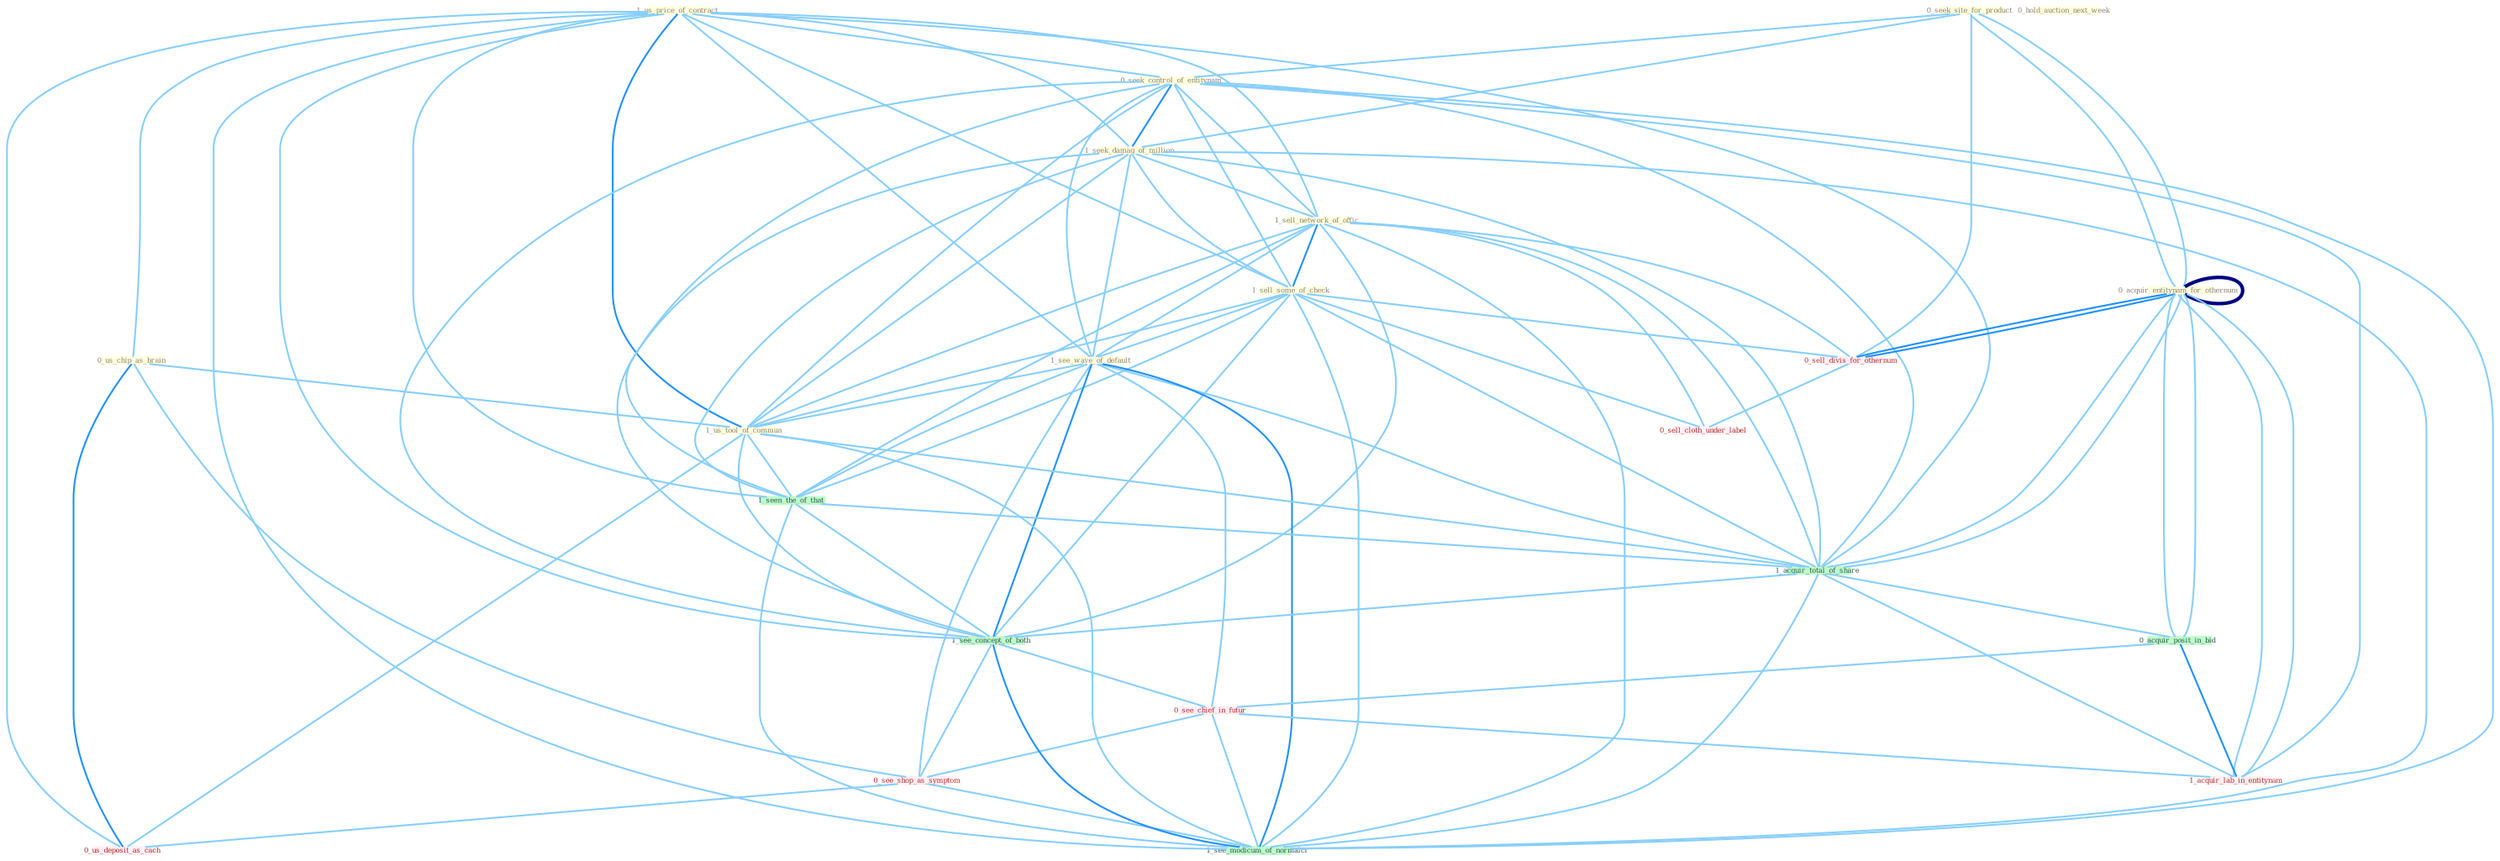 Graph G{ 
    node
    [shape=polygon,style=filled,width=.5,height=.06,color="#BDFCC9",fixedsize=true,fontsize=4,
    fontcolor="#2f4f4f"];
    {node
    [color="#ffffe0", fontcolor="#8b7d6b"] "1_us_price_of_contract " "0_us_chip_as_brain " "0_seek_site_for_product " "0_hold_auction_next_week " "0_seek_control_of_entitynam " "1_seek_damag_of_million " "1_sell_network_of_offic " "1_sell_some_of_check " "0_acquir_entitynam_for_othernum " "1_see_wave_of_default " "1_us_tool_of_commun "}
{node [color="#fff0f5", fontcolor="#b22222"] "0_sell_divis_for_othernum " "0_sell_cloth_under_label " "0_see_chief_in_futur " "0_see_shop_as_symptom " "1_acquir_lab_in_entitynam " "0_us_deposit_as_cach "}
edge [color="#B0E2FF"];

	"1_us_price_of_contract " -- "0_us_chip_as_brain " [w="1", color="#87cefa" ];
	"1_us_price_of_contract " -- "0_seek_control_of_entitynam " [w="1", color="#87cefa" ];
	"1_us_price_of_contract " -- "1_seek_damag_of_million " [w="1", color="#87cefa" ];
	"1_us_price_of_contract " -- "1_sell_network_of_offic " [w="1", color="#87cefa" ];
	"1_us_price_of_contract " -- "1_sell_some_of_check " [w="1", color="#87cefa" ];
	"1_us_price_of_contract " -- "1_see_wave_of_default " [w="1", color="#87cefa" ];
	"1_us_price_of_contract " -- "1_us_tool_of_commun " [w="2", color="#1e90ff" , len=0.8];
	"1_us_price_of_contract " -- "1_seen_the_of_that " [w="1", color="#87cefa" ];
	"1_us_price_of_contract " -- "1_acquir_total_of_share " [w="1", color="#87cefa" ];
	"1_us_price_of_contract " -- "1_see_concept_of_both " [w="1", color="#87cefa" ];
	"1_us_price_of_contract " -- "0_us_deposit_as_cach " [w="1", color="#87cefa" ];
	"1_us_price_of_contract " -- "1_see_modicum_of_normalci " [w="1", color="#87cefa" ];
	"0_us_chip_as_brain " -- "1_us_tool_of_commun " [w="1", color="#87cefa" ];
	"0_us_chip_as_brain " -- "0_see_shop_as_symptom " [w="1", color="#87cefa" ];
	"0_us_chip_as_brain " -- "0_us_deposit_as_cach " [w="2", color="#1e90ff" , len=0.8];
	"0_seek_site_for_product " -- "0_seek_control_of_entitynam " [w="1", color="#87cefa" ];
	"0_seek_site_for_product " -- "1_seek_damag_of_million " [w="1", color="#87cefa" ];
	"0_seek_site_for_product " -- "0_acquir_entitynam_for_othernum " [w="1", color="#87cefa" ];
	"0_seek_site_for_product " -- "0_acquir_entitynam_for_othernum " [w="1", color="#87cefa" ];
	"0_seek_site_for_product " -- "0_sell_divis_for_othernum " [w="1", color="#87cefa" ];
	"0_seek_control_of_entitynam " -- "1_seek_damag_of_million " [w="2", color="#1e90ff" , len=0.8];
	"0_seek_control_of_entitynam " -- "1_sell_network_of_offic " [w="1", color="#87cefa" ];
	"0_seek_control_of_entitynam " -- "1_sell_some_of_check " [w="1", color="#87cefa" ];
	"0_seek_control_of_entitynam " -- "1_see_wave_of_default " [w="1", color="#87cefa" ];
	"0_seek_control_of_entitynam " -- "1_us_tool_of_commun " [w="1", color="#87cefa" ];
	"0_seek_control_of_entitynam " -- "1_seen_the_of_that " [w="1", color="#87cefa" ];
	"0_seek_control_of_entitynam " -- "1_acquir_total_of_share " [w="1", color="#87cefa" ];
	"0_seek_control_of_entitynam " -- "1_see_concept_of_both " [w="1", color="#87cefa" ];
	"0_seek_control_of_entitynam " -- "1_acquir_lab_in_entitynam " [w="1", color="#87cefa" ];
	"0_seek_control_of_entitynam " -- "1_see_modicum_of_normalci " [w="1", color="#87cefa" ];
	"1_seek_damag_of_million " -- "1_sell_network_of_offic " [w="1", color="#87cefa" ];
	"1_seek_damag_of_million " -- "1_sell_some_of_check " [w="1", color="#87cefa" ];
	"1_seek_damag_of_million " -- "1_see_wave_of_default " [w="1", color="#87cefa" ];
	"1_seek_damag_of_million " -- "1_us_tool_of_commun " [w="1", color="#87cefa" ];
	"1_seek_damag_of_million " -- "1_seen_the_of_that " [w="1", color="#87cefa" ];
	"1_seek_damag_of_million " -- "1_acquir_total_of_share " [w="1", color="#87cefa" ];
	"1_seek_damag_of_million " -- "1_see_concept_of_both " [w="1", color="#87cefa" ];
	"1_seek_damag_of_million " -- "1_see_modicum_of_normalci " [w="1", color="#87cefa" ];
	"1_sell_network_of_offic " -- "1_sell_some_of_check " [w="2", color="#1e90ff" , len=0.8];
	"1_sell_network_of_offic " -- "1_see_wave_of_default " [w="1", color="#87cefa" ];
	"1_sell_network_of_offic " -- "1_us_tool_of_commun " [w="1", color="#87cefa" ];
	"1_sell_network_of_offic " -- "1_seen_the_of_that " [w="1", color="#87cefa" ];
	"1_sell_network_of_offic " -- "0_sell_divis_for_othernum " [w="1", color="#87cefa" ];
	"1_sell_network_of_offic " -- "1_acquir_total_of_share " [w="1", color="#87cefa" ];
	"1_sell_network_of_offic " -- "0_sell_cloth_under_label " [w="1", color="#87cefa" ];
	"1_sell_network_of_offic " -- "1_see_concept_of_both " [w="1", color="#87cefa" ];
	"1_sell_network_of_offic " -- "1_see_modicum_of_normalci " [w="1", color="#87cefa" ];
	"1_sell_some_of_check " -- "1_see_wave_of_default " [w="1", color="#87cefa" ];
	"1_sell_some_of_check " -- "1_us_tool_of_commun " [w="1", color="#87cefa" ];
	"1_sell_some_of_check " -- "1_seen_the_of_that " [w="1", color="#87cefa" ];
	"1_sell_some_of_check " -- "0_sell_divis_for_othernum " [w="1", color="#87cefa" ];
	"1_sell_some_of_check " -- "1_acquir_total_of_share " [w="1", color="#87cefa" ];
	"1_sell_some_of_check " -- "0_sell_cloth_under_label " [w="1", color="#87cefa" ];
	"1_sell_some_of_check " -- "1_see_concept_of_both " [w="1", color="#87cefa" ];
	"1_sell_some_of_check " -- "1_see_modicum_of_normalci " [w="1", color="#87cefa" ];
	"0_acquir_entitynam_for_othernum " -- "0_acquir_entitynam_for_othernum " [w="4", style=bold, color="#000080", len=0.4];
	"0_acquir_entitynam_for_othernum " -- "0_sell_divis_for_othernum " [w="2", color="#1e90ff" , len=0.8];
	"0_acquir_entitynam_for_othernum " -- "1_acquir_total_of_share " [w="1", color="#87cefa" ];
	"0_acquir_entitynam_for_othernum " -- "0_acquir_posit_in_bid " [w="1", color="#87cefa" ];
	"0_acquir_entitynam_for_othernum " -- "1_acquir_lab_in_entitynam " [w="1", color="#87cefa" ];
	"1_see_wave_of_default " -- "1_us_tool_of_commun " [w="1", color="#87cefa" ];
	"1_see_wave_of_default " -- "1_seen_the_of_that " [w="1", color="#87cefa" ];
	"1_see_wave_of_default " -- "1_acquir_total_of_share " [w="1", color="#87cefa" ];
	"1_see_wave_of_default " -- "1_see_concept_of_both " [w="2", color="#1e90ff" , len=0.8];
	"1_see_wave_of_default " -- "0_see_chief_in_futur " [w="1", color="#87cefa" ];
	"1_see_wave_of_default " -- "0_see_shop_as_symptom " [w="1", color="#87cefa" ];
	"1_see_wave_of_default " -- "1_see_modicum_of_normalci " [w="2", color="#1e90ff" , len=0.8];
	"1_us_tool_of_commun " -- "1_seen_the_of_that " [w="1", color="#87cefa" ];
	"1_us_tool_of_commun " -- "1_acquir_total_of_share " [w="1", color="#87cefa" ];
	"1_us_tool_of_commun " -- "1_see_concept_of_both " [w="1", color="#87cefa" ];
	"1_us_tool_of_commun " -- "0_us_deposit_as_cach " [w="1", color="#87cefa" ];
	"1_us_tool_of_commun " -- "1_see_modicum_of_normalci " [w="1", color="#87cefa" ];
	"0_acquir_entitynam_for_othernum " -- "0_sell_divis_for_othernum " [w="2", color="#1e90ff" , len=0.8];
	"0_acquir_entitynam_for_othernum " -- "1_acquir_total_of_share " [w="1", color="#87cefa" ];
	"0_acquir_entitynam_for_othernum " -- "0_acquir_posit_in_bid " [w="1", color="#87cefa" ];
	"0_acquir_entitynam_for_othernum " -- "1_acquir_lab_in_entitynam " [w="1", color="#87cefa" ];
	"1_seen_the_of_that " -- "1_acquir_total_of_share " [w="1", color="#87cefa" ];
	"1_seen_the_of_that " -- "1_see_concept_of_both " [w="1", color="#87cefa" ];
	"1_seen_the_of_that " -- "1_see_modicum_of_normalci " [w="1", color="#87cefa" ];
	"0_sell_divis_for_othernum " -- "0_sell_cloth_under_label " [w="1", color="#87cefa" ];
	"1_acquir_total_of_share " -- "0_acquir_posit_in_bid " [w="1", color="#87cefa" ];
	"1_acquir_total_of_share " -- "1_see_concept_of_both " [w="1", color="#87cefa" ];
	"1_acquir_total_of_share " -- "1_acquir_lab_in_entitynam " [w="1", color="#87cefa" ];
	"1_acquir_total_of_share " -- "1_see_modicum_of_normalci " [w="1", color="#87cefa" ];
	"0_acquir_posit_in_bid " -- "0_see_chief_in_futur " [w="1", color="#87cefa" ];
	"0_acquir_posit_in_bid " -- "1_acquir_lab_in_entitynam " [w="2", color="#1e90ff" , len=0.8];
	"1_see_concept_of_both " -- "0_see_chief_in_futur " [w="1", color="#87cefa" ];
	"1_see_concept_of_both " -- "0_see_shop_as_symptom " [w="1", color="#87cefa" ];
	"1_see_concept_of_both " -- "1_see_modicum_of_normalci " [w="2", color="#1e90ff" , len=0.8];
	"0_see_chief_in_futur " -- "0_see_shop_as_symptom " [w="1", color="#87cefa" ];
	"0_see_chief_in_futur " -- "1_acquir_lab_in_entitynam " [w="1", color="#87cefa" ];
	"0_see_chief_in_futur " -- "1_see_modicum_of_normalci " [w="1", color="#87cefa" ];
	"0_see_shop_as_symptom " -- "0_us_deposit_as_cach " [w="1", color="#87cefa" ];
	"0_see_shop_as_symptom " -- "1_see_modicum_of_normalci " [w="1", color="#87cefa" ];
}